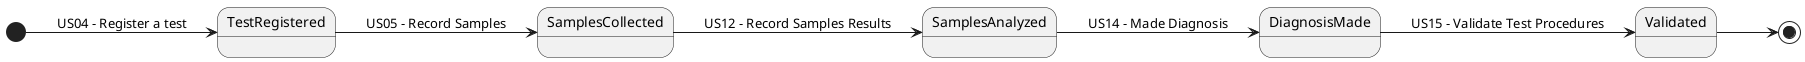 @startuml
'https://plantuml.com/state-diagram
left to right direction
[*] --> TestRegistered : US04 - Register a test
TestRegistered --> SamplesCollected : US05 - Record Samples
SamplesCollected-->SamplesAnalyzed : US12 - Record Samples Results
SamplesAnalyzed--> DiagnosisMade : US14 - Made Diagnosis
DiagnosisMade-->Validated : US15 - Validate Test Procedures
Validated-->[*]
@enduml